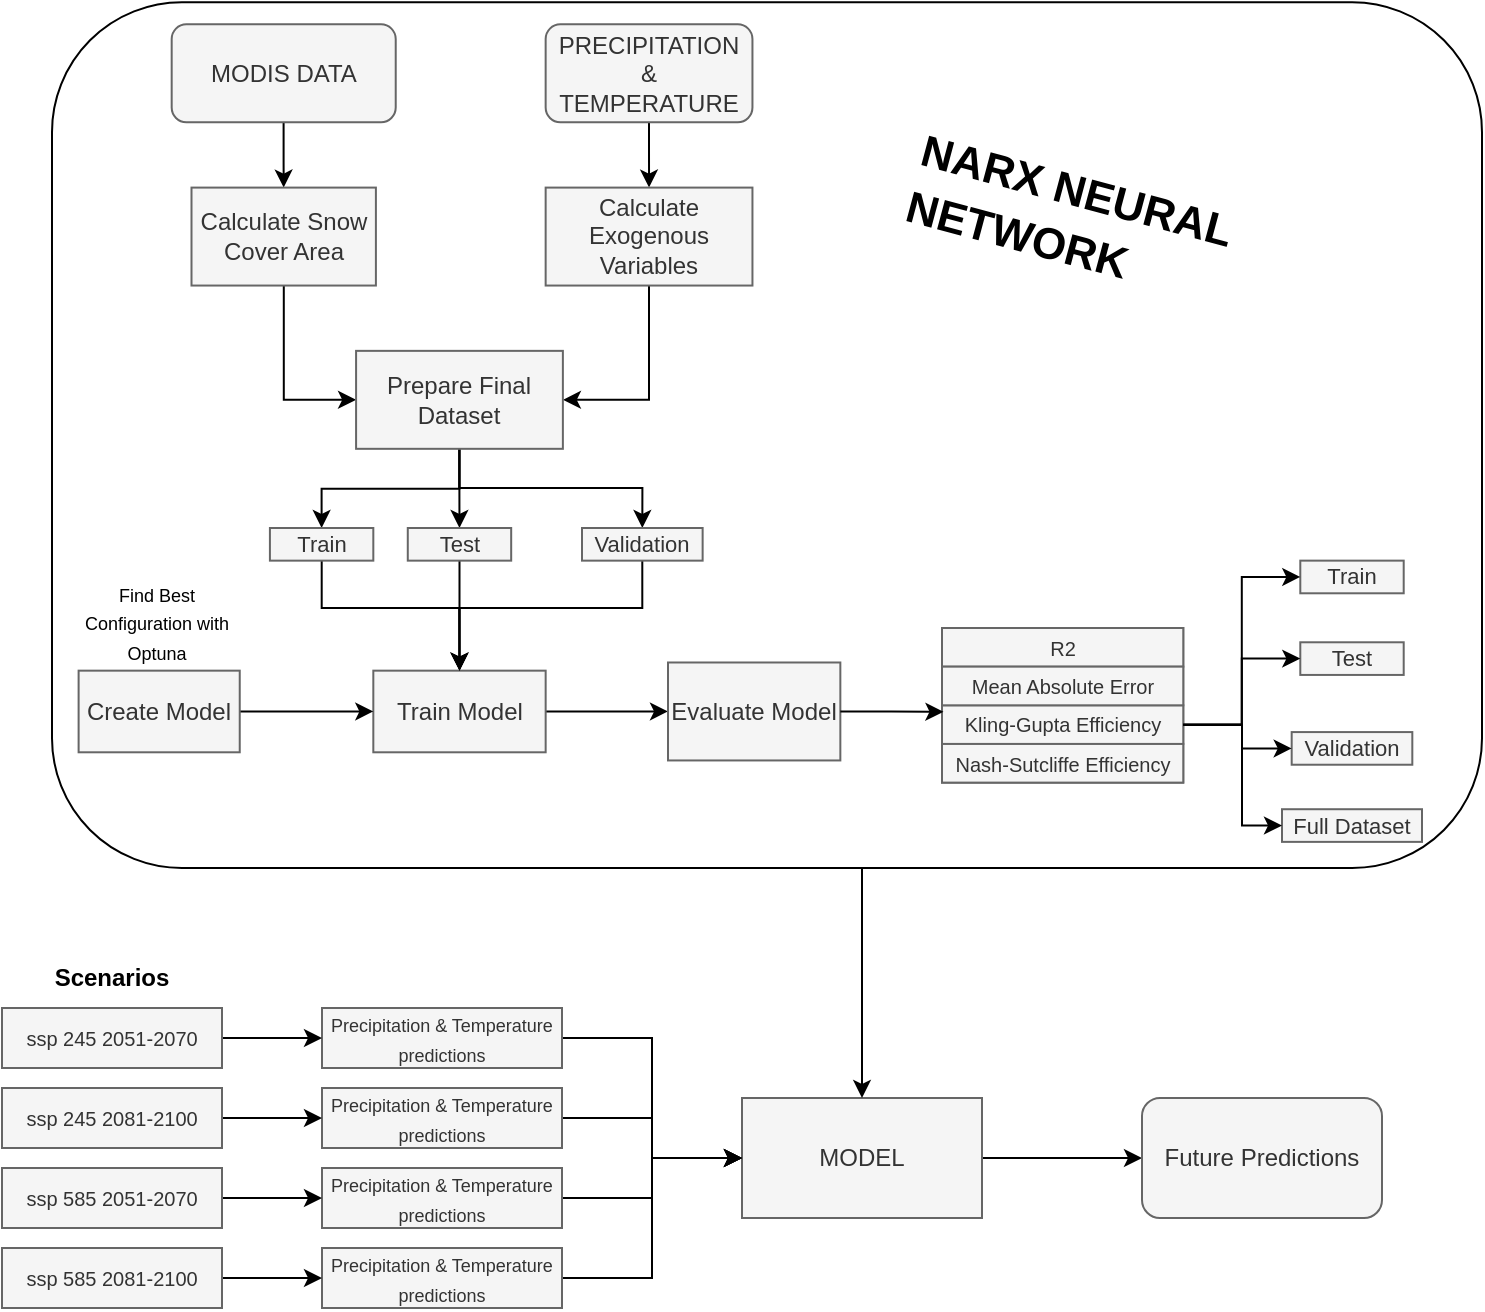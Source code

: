 <mxfile version="28.0.6">
  <diagram name="Página-1" id="Eo55k9QkKCDlIokmqTtT">
    <mxGraphModel dx="983" dy="586" grid="1" gridSize="10" guides="1" tooltips="1" connect="1" arrows="1" fold="1" page="1" pageScale="1" pageWidth="827" pageHeight="1169" math="0" shadow="0">
      <root>
        <mxCell id="0" />
        <mxCell id="1" parent="0" />
        <mxCell id="QVzVHPuinhBvcd93DKCS-81" style="edgeStyle=orthogonalEdgeStyle;rounded=0;orthogonalLoop=1;jettySize=auto;html=1;entryX=0;entryY=0.5;entryDx=0;entryDy=0;" parent="1" source="QVzVHPuinhBvcd93DKCS-64" target="QVzVHPuinhBvcd93DKCS-80" edge="1">
          <mxGeometry relative="1" as="geometry" />
        </mxCell>
        <mxCell id="QVzVHPuinhBvcd93DKCS-64" value="MODEL" style="whiteSpace=wrap;html=1;fillColor=#f5f5f5;fontColor=#333333;strokeColor=#666666;" parent="1" vertex="1">
          <mxGeometry x="400" y="605" width="120" height="60" as="geometry" />
        </mxCell>
        <mxCell id="QVzVHPuinhBvcd93DKCS-75" style="edgeStyle=orthogonalEdgeStyle;rounded=0;orthogonalLoop=1;jettySize=auto;html=1;entryX=0;entryY=0.5;entryDx=0;entryDy=0;" parent="1" source="QVzVHPuinhBvcd93DKCS-65" target="QVzVHPuinhBvcd93DKCS-64" edge="1">
          <mxGeometry relative="1" as="geometry" />
        </mxCell>
        <mxCell id="QVzVHPuinhBvcd93DKCS-65" value="&lt;font style=&quot;font-size: 9px;&quot;&gt;Precipitation &amp;amp; Temperature predictions&lt;/font&gt;" style="whiteSpace=wrap;html=1;fillColor=#f5f5f5;fontColor=#333333;strokeColor=#666666;" parent="1" vertex="1">
          <mxGeometry x="190" y="560" width="120" height="30" as="geometry" />
        </mxCell>
        <mxCell id="QVzVHPuinhBvcd93DKCS-76" style="edgeStyle=orthogonalEdgeStyle;rounded=0;orthogonalLoop=1;jettySize=auto;html=1;entryX=0;entryY=0.5;entryDx=0;entryDy=0;" parent="1" source="QVzVHPuinhBvcd93DKCS-66" target="QVzVHPuinhBvcd93DKCS-64" edge="1">
          <mxGeometry relative="1" as="geometry" />
        </mxCell>
        <mxCell id="QVzVHPuinhBvcd93DKCS-66" value="&lt;font style=&quot;font-size: 9px;&quot;&gt;Precipitation &amp;amp; Temperature predictions&lt;/font&gt;" style="whiteSpace=wrap;html=1;fillColor=#f5f5f5;fontColor=#333333;strokeColor=#666666;" parent="1" vertex="1">
          <mxGeometry x="190" y="600" width="120" height="30" as="geometry" />
        </mxCell>
        <mxCell id="QVzVHPuinhBvcd93DKCS-77" style="edgeStyle=orthogonalEdgeStyle;rounded=0;orthogonalLoop=1;jettySize=auto;html=1;entryX=0;entryY=0.5;entryDx=0;entryDy=0;" parent="1" source="QVzVHPuinhBvcd93DKCS-67" target="QVzVHPuinhBvcd93DKCS-64" edge="1">
          <mxGeometry relative="1" as="geometry" />
        </mxCell>
        <mxCell id="QVzVHPuinhBvcd93DKCS-67" value="&lt;font style=&quot;font-size: 9px;&quot;&gt;Precipitation &amp;amp; Temperature predictions&lt;/font&gt;" style="whiteSpace=wrap;html=1;fillColor=#f5f5f5;fontColor=#333333;strokeColor=#666666;" parent="1" vertex="1">
          <mxGeometry x="190" y="640" width="120" height="30" as="geometry" />
        </mxCell>
        <mxCell id="QVzVHPuinhBvcd93DKCS-78" style="edgeStyle=orthogonalEdgeStyle;rounded=0;orthogonalLoop=1;jettySize=auto;html=1;entryX=0;entryY=0.5;entryDx=0;entryDy=0;" parent="1" source="QVzVHPuinhBvcd93DKCS-68" target="QVzVHPuinhBvcd93DKCS-64" edge="1">
          <mxGeometry relative="1" as="geometry" />
        </mxCell>
        <mxCell id="QVzVHPuinhBvcd93DKCS-68" value="&lt;font style=&quot;font-size: 9px;&quot;&gt;Precipitation &amp;amp; Temperature predictions&lt;/font&gt;" style="whiteSpace=wrap;html=1;fillColor=#f5f5f5;fontColor=#333333;strokeColor=#666666;" parent="1" vertex="1">
          <mxGeometry x="190" y="680" width="120" height="30" as="geometry" />
        </mxCell>
        <mxCell id="QVzVHPuinhBvcd93DKCS-70" style="edgeStyle=orthogonalEdgeStyle;rounded=0;orthogonalLoop=1;jettySize=auto;html=1;entryX=0;entryY=0.5;entryDx=0;entryDy=0;" parent="1" source="QVzVHPuinhBvcd93DKCS-47" target="QVzVHPuinhBvcd93DKCS-68" edge="1">
          <mxGeometry relative="1" as="geometry" />
        </mxCell>
        <mxCell id="QVzVHPuinhBvcd93DKCS-71" style="edgeStyle=orthogonalEdgeStyle;rounded=0;orthogonalLoop=1;jettySize=auto;html=1;entryX=0;entryY=0.5;entryDx=0;entryDy=0;" parent="1" source="QVzVHPuinhBvcd93DKCS-46" target="QVzVHPuinhBvcd93DKCS-67" edge="1">
          <mxGeometry relative="1" as="geometry" />
        </mxCell>
        <mxCell id="QVzVHPuinhBvcd93DKCS-72" style="edgeStyle=orthogonalEdgeStyle;rounded=0;orthogonalLoop=1;jettySize=auto;html=1;entryX=0;entryY=0.5;entryDx=0;entryDy=0;" parent="1" source="QVzVHPuinhBvcd93DKCS-49" target="QVzVHPuinhBvcd93DKCS-66" edge="1">
          <mxGeometry relative="1" as="geometry" />
        </mxCell>
        <mxCell id="QVzVHPuinhBvcd93DKCS-73" style="edgeStyle=orthogonalEdgeStyle;rounded=0;orthogonalLoop=1;jettySize=auto;html=1;entryX=0;entryY=0.5;entryDx=0;entryDy=0;" parent="1" source="QVzVHPuinhBvcd93DKCS-48" target="QVzVHPuinhBvcd93DKCS-65" edge="1">
          <mxGeometry relative="1" as="geometry" />
        </mxCell>
        <mxCell id="QVzVHPuinhBvcd93DKCS-46" value="&lt;font style=&quot;font-size: 10px;&quot;&gt;ssp 585 2051-2070&lt;/font&gt;" style="rounded=0;whiteSpace=wrap;html=1;container=0;fillColor=#f5f5f5;fontColor=#333333;strokeColor=#666666;" parent="1" vertex="1">
          <mxGeometry x="30" y="640" width="110" height="30" as="geometry" />
        </mxCell>
        <mxCell id="QVzVHPuinhBvcd93DKCS-47" value="&lt;font style=&quot;font-size: 10px;&quot;&gt;ssp 585 2081-2100&lt;/font&gt;" style="rounded=0;whiteSpace=wrap;html=1;container=0;fillColor=#f5f5f5;fontColor=#333333;strokeColor=#666666;" parent="1" vertex="1">
          <mxGeometry x="30" y="680" width="110" height="30" as="geometry" />
        </mxCell>
        <mxCell id="QVzVHPuinhBvcd93DKCS-48" value="&lt;font style=&quot;font-size: 10px;&quot;&gt;ssp 245 2051-2070&lt;/font&gt;" style="rounded=0;whiteSpace=wrap;html=1;container=0;fillColor=#f5f5f5;fontColor=#333333;strokeColor=#666666;" parent="1" vertex="1">
          <mxGeometry x="30" y="560" width="110" height="30" as="geometry" />
        </mxCell>
        <mxCell id="QVzVHPuinhBvcd93DKCS-49" value="&lt;font style=&quot;font-size: 10px;&quot;&gt;ssp 245 2081-2100&lt;/font&gt;" style="rounded=0;whiteSpace=wrap;html=1;container=0;fillColor=#f5f5f5;fontColor=#333333;strokeColor=#666666;" parent="1" vertex="1">
          <mxGeometry x="30" y="600" width="110" height="30" as="geometry" />
        </mxCell>
        <mxCell id="QVzVHPuinhBvcd93DKCS-50" value="&lt;b&gt;&lt;font&gt;Scenarios&lt;/font&gt;&lt;/b&gt;" style="text;html=1;align=center;verticalAlign=middle;whiteSpace=wrap;rounded=0;container=0;" parent="1" vertex="1">
          <mxGeometry x="55" y="530" width="60" height="30" as="geometry" />
        </mxCell>
        <mxCell id="QVzVHPuinhBvcd93DKCS-80" value="Future Predictions" style="rounded=1;whiteSpace=wrap;html=1;fillColor=#f5f5f5;fontColor=#333333;strokeColor=#666666;" parent="1" vertex="1">
          <mxGeometry x="600" y="605" width="120" height="60" as="geometry" />
        </mxCell>
        <mxCell id="WP3luOzQ8bEGnkS204yC-13" style="edgeStyle=orthogonalEdgeStyle;rounded=0;orthogonalLoop=1;jettySize=auto;html=1;entryX=0.5;entryY=0;entryDx=0;entryDy=0;" parent="1" source="WP3luOzQ8bEGnkS204yC-1" target="WP3luOzQ8bEGnkS204yC-10" edge="1">
          <mxGeometry relative="1" as="geometry" />
        </mxCell>
        <mxCell id="WP3luOzQ8bEGnkS204yC-1" value="MODIS DATA" style="rounded=1;whiteSpace=wrap;html=1;fillColor=#f5f5f5;fontColor=#333333;strokeColor=#666666;" parent="1" vertex="1">
          <mxGeometry x="114.841" y="68.163" width="112.018" height="48.98" as="geometry" />
        </mxCell>
        <mxCell id="WP3luOzQ8bEGnkS204yC-15" style="edgeStyle=orthogonalEdgeStyle;rounded=0;orthogonalLoop=1;jettySize=auto;html=1;entryX=0.5;entryY=0;entryDx=0;entryDy=0;" parent="1" source="WP3luOzQ8bEGnkS204yC-9" target="WP3luOzQ8bEGnkS204yC-14" edge="1">
          <mxGeometry relative="1" as="geometry" />
        </mxCell>
        <mxCell id="WP3luOzQ8bEGnkS204yC-9" value="PRECIPITATION&lt;div&gt;&amp;amp;&lt;/div&gt;&lt;div&gt;TEMPERATURE&lt;/div&gt;" style="rounded=1;whiteSpace=wrap;html=1;fillColor=#f5f5f5;fontColor=#333333;strokeColor=#666666;" parent="1" vertex="1">
          <mxGeometry x="301.826" y="68.163" width="103.401" height="48.98" as="geometry" />
        </mxCell>
        <mxCell id="WP3luOzQ8bEGnkS204yC-17" style="edgeStyle=orthogonalEdgeStyle;rounded=0;orthogonalLoop=1;jettySize=auto;html=1;entryX=0;entryY=0.5;entryDx=0;entryDy=0;" parent="1" source="WP3luOzQ8bEGnkS204yC-10" target="WP3luOzQ8bEGnkS204yC-16" edge="1">
          <mxGeometry relative="1" as="geometry" />
        </mxCell>
        <mxCell id="WP3luOzQ8bEGnkS204yC-10" value="Calculate Snow Cover Area" style="rounded=0;whiteSpace=wrap;html=1;fillColor=#f5f5f5;fontColor=#333333;strokeColor=#666666;" parent="1" vertex="1">
          <mxGeometry x="124.751" y="149.796" width="92.2" height="48.98" as="geometry" />
        </mxCell>
        <mxCell id="WP3luOzQ8bEGnkS204yC-19" style="edgeStyle=orthogonalEdgeStyle;rounded=0;orthogonalLoop=1;jettySize=auto;html=1;entryX=1;entryY=0.5;entryDx=0;entryDy=0;" parent="1" source="WP3luOzQ8bEGnkS204yC-14" target="WP3luOzQ8bEGnkS204yC-16" edge="1">
          <mxGeometry relative="1" as="geometry" />
        </mxCell>
        <mxCell id="WP3luOzQ8bEGnkS204yC-14" value="Calculate Exogenous Variables" style="rounded=0;whiteSpace=wrap;html=1;fillColor=#f5f5f5;fontColor=#333333;strokeColor=#666666;" parent="1" vertex="1">
          <mxGeometry x="301.826" y="149.796" width="103.401" height="48.98" as="geometry" />
        </mxCell>
        <mxCell id="ViywUb_89wpaAqRnxW_u-7" style="edgeStyle=orthogonalEdgeStyle;rounded=0;orthogonalLoop=1;jettySize=auto;html=1;entryX=0.5;entryY=0;entryDx=0;entryDy=0;" edge="1" parent="1" source="WP3luOzQ8bEGnkS204yC-16" target="WP3luOzQ8bEGnkS204yC-40">
          <mxGeometry relative="1" as="geometry" />
        </mxCell>
        <mxCell id="ViywUb_89wpaAqRnxW_u-8" style="edgeStyle=orthogonalEdgeStyle;rounded=0;orthogonalLoop=1;jettySize=auto;html=1;entryX=0.5;entryY=0;entryDx=0;entryDy=0;" edge="1" parent="1" source="WP3luOzQ8bEGnkS204yC-16" target="WP3luOzQ8bEGnkS204yC-41">
          <mxGeometry relative="1" as="geometry" />
        </mxCell>
        <mxCell id="ViywUb_89wpaAqRnxW_u-9" style="edgeStyle=orthogonalEdgeStyle;rounded=0;orthogonalLoop=1;jettySize=auto;html=1;entryX=0.5;entryY=0;entryDx=0;entryDy=0;" edge="1" parent="1" source="WP3luOzQ8bEGnkS204yC-16" target="WP3luOzQ8bEGnkS204yC-42">
          <mxGeometry relative="1" as="geometry">
            <Array as="points">
              <mxPoint x="259" y="300" />
              <mxPoint x="350" y="300" />
            </Array>
          </mxGeometry>
        </mxCell>
        <mxCell id="WP3luOzQ8bEGnkS204yC-16" value="Prepare Final&lt;div&gt;Dataset&lt;/div&gt;" style="rounded=0;whiteSpace=wrap;html=1;fillColor=#f5f5f5;fontColor=#333333;strokeColor=#666666;" parent="1" vertex="1">
          <mxGeometry x="207.041" y="231.429" width="103.401" height="48.98" as="geometry" />
        </mxCell>
        <mxCell id="WP3luOzQ8bEGnkS204yC-29" style="edgeStyle=orthogonalEdgeStyle;rounded=0;orthogonalLoop=1;jettySize=auto;html=1;entryX=0;entryY=0.5;entryDx=0;entryDy=0;" parent="1" source="WP3luOzQ8bEGnkS204yC-21" target="WP3luOzQ8bEGnkS204yC-22" edge="1">
          <mxGeometry relative="1" as="geometry" />
        </mxCell>
        <mxCell id="WP3luOzQ8bEGnkS204yC-21" value="Train Model" style="rounded=0;whiteSpace=wrap;html=1;fillColor=#f5f5f5;fontColor=#333333;strokeColor=#666666;" parent="1" vertex="1">
          <mxGeometry x="215.658" y="391.328" width="86.168" height="40.816" as="geometry" />
        </mxCell>
        <mxCell id="WP3luOzQ8bEGnkS204yC-22" value="Evaluate Model" style="rounded=0;whiteSpace=wrap;html=1;fillColor=#f5f5f5;fontColor=#333333;strokeColor=#666666;" parent="1" vertex="1">
          <mxGeometry x="363.001" y="387.246" width="86.168" height="48.98" as="geometry" />
        </mxCell>
        <mxCell id="WP3luOzQ8bEGnkS204yC-28" style="edgeStyle=orthogonalEdgeStyle;rounded=0;orthogonalLoop=1;jettySize=auto;html=1;" parent="1" source="WP3luOzQ8bEGnkS204yC-24" target="WP3luOzQ8bEGnkS204yC-21" edge="1">
          <mxGeometry relative="1" as="geometry" />
        </mxCell>
        <mxCell id="WP3luOzQ8bEGnkS204yC-24" value="Create Model" style="rounded=0;whiteSpace=wrap;html=1;fillColor=#f5f5f5;fontColor=#333333;strokeColor=#666666;" parent="1" vertex="1">
          <mxGeometry x="68.307" y="391.328" width="80.567" height="40.816" as="geometry" />
        </mxCell>
        <mxCell id="WP3luOzQ8bEGnkS204yC-27" value="&lt;font style=&quot;font-size: 9px;&quot;&gt;Find Best Configuration with Optuna&lt;/font&gt;" style="text;html=1;align=center;verticalAlign=middle;whiteSpace=wrap;rounded=0;" parent="1" vertex="1">
          <mxGeometry x="68.307" y="350.511" width="78.844" height="32.653" as="geometry" />
        </mxCell>
        <mxCell id="WP3luOzQ8bEGnkS204yC-39" value="" style="group" parent="1" vertex="1" connectable="0">
          <mxGeometry x="520" y="370" width="120.64" height="193.27" as="geometry" />
        </mxCell>
        <mxCell id="WP3luOzQ8bEGnkS204yC-37" value="" style="rounded=0;whiteSpace=wrap;html=1;fillColor=#f5f5f5;fontColor=#333333;strokeColor=#666666;" parent="WP3luOzQ8bEGnkS204yC-39" vertex="1">
          <mxGeometry x="-20" width="120.64" height="77.308" as="geometry" />
        </mxCell>
        <mxCell id="WP3luOzQ8bEGnkS204yC-30" value="&lt;font style=&quot;font-size: 10px;&quot;&gt;Kling-Gupta Efficiency&lt;/font&gt;" style="rounded=0;whiteSpace=wrap;html=1;fillColor=#f5f5f5;fontColor=#333333;strokeColor=#666666;" parent="WP3luOzQ8bEGnkS204yC-39" vertex="1">
          <mxGeometry x="-20" y="38.654" width="120.64" height="19.327" as="geometry" />
        </mxCell>
        <mxCell id="WP3luOzQ8bEGnkS204yC-31" value="&lt;font style=&quot;font-size: 10px;&quot;&gt;Nash-Sutcliffe Efficiency&lt;/font&gt;" style="rounded=0;whiteSpace=wrap;html=1;fillColor=#f5f5f5;fontColor=#333333;strokeColor=#666666;" parent="WP3luOzQ8bEGnkS204yC-39" vertex="1">
          <mxGeometry x="-20" y="57.981" width="120.64" height="19.327" as="geometry" />
        </mxCell>
        <mxCell id="WP3luOzQ8bEGnkS204yC-32" value="&lt;font style=&quot;font-size: 10px;&quot;&gt;R2&lt;/font&gt;" style="rounded=0;whiteSpace=wrap;html=1;fillColor=#f5f5f5;fontColor=#333333;strokeColor=#666666;" parent="WP3luOzQ8bEGnkS204yC-39" vertex="1">
          <mxGeometry x="-20" width="120.64" height="19.327" as="geometry" />
        </mxCell>
        <mxCell id="WP3luOzQ8bEGnkS204yC-35" value="&lt;font style=&quot;font-size: 10px;&quot;&gt;Mean Absolute Error&lt;/font&gt;" style="rounded=0;whiteSpace=wrap;html=1;fillColor=#f5f5f5;fontColor=#333333;strokeColor=#666666;" parent="WP3luOzQ8bEGnkS204yC-39" vertex="1">
          <mxGeometry x="-20" y="19.327" width="120.64" height="19.327" as="geometry" />
        </mxCell>
        <mxCell id="ViywUb_89wpaAqRnxW_u-4" style="edgeStyle=orthogonalEdgeStyle;rounded=0;orthogonalLoop=1;jettySize=auto;html=1;entryX=0.5;entryY=0;entryDx=0;entryDy=0;" edge="1" parent="1" source="WP3luOzQ8bEGnkS204yC-40" target="WP3luOzQ8bEGnkS204yC-21">
          <mxGeometry relative="1" as="geometry">
            <Array as="points">
              <mxPoint x="190" y="360" />
              <mxPoint x="259" y="360" />
            </Array>
          </mxGeometry>
        </mxCell>
        <mxCell id="WP3luOzQ8bEGnkS204yC-40" value="&lt;font style=&quot;font-size: 11px;&quot;&gt;Train&lt;/font&gt;" style="rounded=0;whiteSpace=wrap;html=1;fillColor=#f5f5f5;fontColor=#333333;strokeColor=#666666;" parent="1" vertex="1">
          <mxGeometry x="163.96" y="319.998" width="51.701" height="16.327" as="geometry" />
        </mxCell>
        <mxCell id="ViywUb_89wpaAqRnxW_u-5" style="edgeStyle=orthogonalEdgeStyle;rounded=0;orthogonalLoop=1;jettySize=auto;html=1;entryX=0.5;entryY=0;entryDx=0;entryDy=0;" edge="1" parent="1" source="WP3luOzQ8bEGnkS204yC-41" target="WP3luOzQ8bEGnkS204yC-21">
          <mxGeometry relative="1" as="geometry">
            <Array as="points">
              <mxPoint x="259" y="359" />
              <mxPoint x="259" y="359" />
            </Array>
          </mxGeometry>
        </mxCell>
        <mxCell id="WP3luOzQ8bEGnkS204yC-41" value="&lt;font style=&quot;font-size: 11px;&quot;&gt;Test&lt;/font&gt;" style="rounded=0;whiteSpace=wrap;html=1;fillColor=#f5f5f5;fontColor=#333333;strokeColor=#666666;" parent="1" vertex="1">
          <mxGeometry x="232.89" y="320.0" width="51.701" height="16.327" as="geometry" />
        </mxCell>
        <mxCell id="ViywUb_89wpaAqRnxW_u-6" style="edgeStyle=orthogonalEdgeStyle;rounded=0;orthogonalLoop=1;jettySize=auto;html=1;entryX=0.5;entryY=0;entryDx=0;entryDy=0;" edge="1" parent="1" source="WP3luOzQ8bEGnkS204yC-42" target="WP3luOzQ8bEGnkS204yC-21">
          <mxGeometry relative="1" as="geometry">
            <Array as="points">
              <mxPoint x="350" y="360" />
              <mxPoint x="259" y="360" />
            </Array>
          </mxGeometry>
        </mxCell>
        <mxCell id="WP3luOzQ8bEGnkS204yC-42" value="&lt;font style=&quot;font-size: 11px;&quot;&gt;Validation&lt;/font&gt;" style="rounded=0;whiteSpace=wrap;html=1;fillColor=#f5f5f5;fontColor=#333333;strokeColor=#666666;" parent="1" vertex="1">
          <mxGeometry x="320.002" y="319.999" width="60.318" height="16.327" as="geometry" />
        </mxCell>
        <mxCell id="QVzVHPuinhBvcd93DKCS-82" value="&lt;h1 style=&quot;margin-top: 0px;&quot;&gt;&lt;font style=&quot;font-size: 22px;&quot;&gt;NARX NEURAL NETWORK&lt;/font&gt;&lt;/h1&gt;" style="text;html=1;whiteSpace=wrap;overflow=hidden;rounded=0;rotation=15;" parent="1" vertex="1">
          <mxGeometry x="480" y="130" width="170" height="88.57" as="geometry" />
        </mxCell>
        <mxCell id="ViywUb_89wpaAqRnxW_u-10" style="edgeStyle=orthogonalEdgeStyle;rounded=0;orthogonalLoop=1;jettySize=auto;html=1;entryX=0.006;entryY=0.168;entryDx=0;entryDy=0;entryPerimeter=0;" edge="1" parent="1" source="WP3luOzQ8bEGnkS204yC-22" target="WP3luOzQ8bEGnkS204yC-30">
          <mxGeometry relative="1" as="geometry" />
        </mxCell>
        <mxCell id="ViywUb_89wpaAqRnxW_u-12" value="&lt;font style=&quot;font-size: 11px;&quot;&gt;Train&lt;/font&gt;" style="rounded=0;whiteSpace=wrap;html=1;fillColor=#f5f5f5;fontColor=#333333;strokeColor=#666666;" vertex="1" parent="1">
          <mxGeometry x="679.15" y="336.32" width="51.701" height="16.327" as="geometry" />
        </mxCell>
        <mxCell id="ViywUb_89wpaAqRnxW_u-13" value="&lt;font style=&quot;font-size: 11px;&quot;&gt;Test&lt;/font&gt;" style="rounded=0;whiteSpace=wrap;html=1;fillColor=#f5f5f5;fontColor=#333333;strokeColor=#666666;" vertex="1" parent="1">
          <mxGeometry x="679.15" y="377.141" width="51.701" height="16.327" as="geometry" />
        </mxCell>
        <mxCell id="ViywUb_89wpaAqRnxW_u-14" value="&lt;font style=&quot;font-size: 11px;&quot;&gt;Validation&lt;/font&gt;" style="rounded=0;whiteSpace=wrap;html=1;fillColor=#f5f5f5;fontColor=#333333;strokeColor=#666666;" vertex="1" parent="1">
          <mxGeometry x="674.842" y="422.041" width="60.318" height="16.327" as="geometry" />
        </mxCell>
        <mxCell id="ViywUb_89wpaAqRnxW_u-15" value="&lt;font style=&quot;font-size: 11px;&quot;&gt;Full Dataset&lt;/font&gt;" style="rounded=0;whiteSpace=wrap;html=1;fillColor=#f5f5f5;fontColor=#333333;strokeColor=#666666;" vertex="1" parent="1">
          <mxGeometry x="670" y="460.61" width="70" height="16.33" as="geometry" />
        </mxCell>
        <mxCell id="ViywUb_89wpaAqRnxW_u-16" style="edgeStyle=orthogonalEdgeStyle;rounded=0;orthogonalLoop=1;jettySize=auto;html=1;entryX=0;entryY=0.5;entryDx=0;entryDy=0;" edge="1" parent="1" source="WP3luOzQ8bEGnkS204yC-30" target="ViywUb_89wpaAqRnxW_u-12">
          <mxGeometry relative="1" as="geometry" />
        </mxCell>
        <mxCell id="ViywUb_89wpaAqRnxW_u-17" style="edgeStyle=orthogonalEdgeStyle;rounded=0;orthogonalLoop=1;jettySize=auto;html=1;entryX=0;entryY=0.5;entryDx=0;entryDy=0;" edge="1" parent="1" source="WP3luOzQ8bEGnkS204yC-30" target="ViywUb_89wpaAqRnxW_u-13">
          <mxGeometry relative="1" as="geometry" />
        </mxCell>
        <mxCell id="ViywUb_89wpaAqRnxW_u-18" style="edgeStyle=orthogonalEdgeStyle;rounded=0;orthogonalLoop=1;jettySize=auto;html=1;entryX=0;entryY=0.5;entryDx=0;entryDy=0;" edge="1" parent="1" source="WP3luOzQ8bEGnkS204yC-30" target="ViywUb_89wpaAqRnxW_u-14">
          <mxGeometry relative="1" as="geometry">
            <Array as="points">
              <mxPoint x="650" y="418" />
              <mxPoint x="650" y="430" />
            </Array>
          </mxGeometry>
        </mxCell>
        <mxCell id="ViywUb_89wpaAqRnxW_u-20" style="edgeStyle=orthogonalEdgeStyle;rounded=0;orthogonalLoop=1;jettySize=auto;html=1;entryX=0;entryY=0.5;entryDx=0;entryDy=0;" edge="1" parent="1" source="WP3luOzQ8bEGnkS204yC-30" target="ViywUb_89wpaAqRnxW_u-15">
          <mxGeometry relative="1" as="geometry">
            <Array as="points">
              <mxPoint x="650" y="418" />
              <mxPoint x="650" y="469" />
            </Array>
          </mxGeometry>
        </mxCell>
        <mxCell id="ViywUb_89wpaAqRnxW_u-22" style="edgeStyle=orthogonalEdgeStyle;rounded=0;orthogonalLoop=1;jettySize=auto;html=1;entryX=0.5;entryY=0;entryDx=0;entryDy=0;" edge="1" parent="1" source="ViywUb_89wpaAqRnxW_u-21" target="QVzVHPuinhBvcd93DKCS-64">
          <mxGeometry relative="1" as="geometry">
            <Array as="points">
              <mxPoint x="460" y="540" />
              <mxPoint x="460" y="540" />
            </Array>
          </mxGeometry>
        </mxCell>
        <mxCell id="ViywUb_89wpaAqRnxW_u-21" value="" style="rounded=1;whiteSpace=wrap;html=1;fillColor=none;" vertex="1" parent="1">
          <mxGeometry x="55" y="57.14" width="715" height="432.86" as="geometry" />
        </mxCell>
      </root>
    </mxGraphModel>
  </diagram>
</mxfile>
